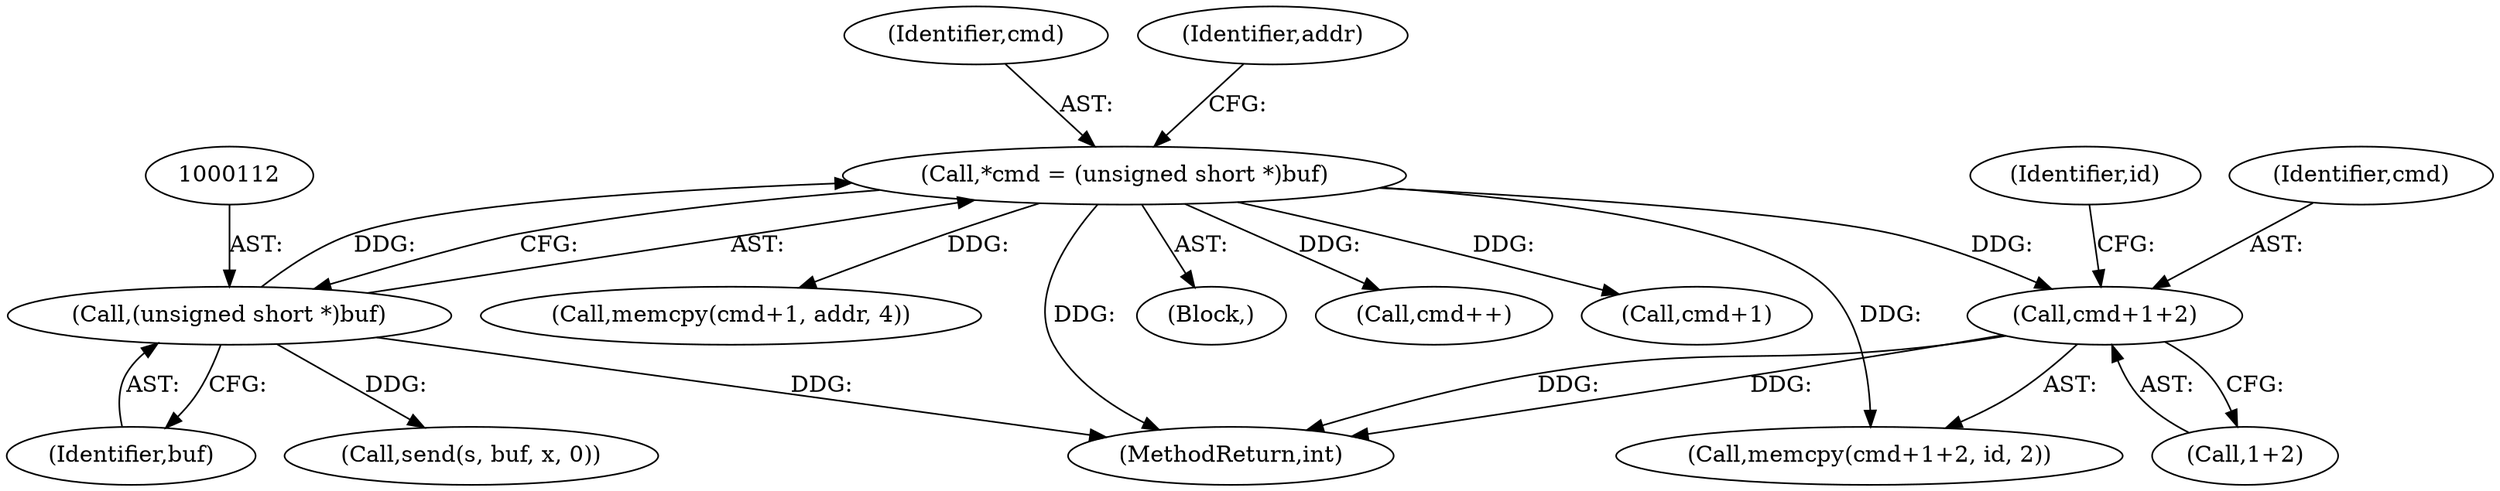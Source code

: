 digraph "0_aircrack-ng_da087238963c1239fdabd47dc1b65279605aca70@pointer" {
"1000168" [label="(Call,cmd+1+2)"];
"1000109" [label="(Call,*cmd = (unsigned short *)buf)"];
"1000111" [label="(Call,(unsigned short *)buf)"];
"1000109" [label="(Call,*cmd = (unsigned short *)buf)"];
"1000111" [label="(Call,(unsigned short *)buf)"];
"1000113" [label="(Identifier,buf)"];
"1000297" [label="(MethodReturn,int)"];
"1000106" [label="(Block,)"];
"1000110" [label="(Identifier,cmd)"];
"1000185" [label="(Call,send(s, buf, x, 0))"];
"1000168" [label="(Call,cmd+1+2)"];
"1000197" [label="(Call,cmd++)"];
"1000162" [label="(Call,cmd+1)"];
"1000170" [label="(Call,1+2)"];
"1000173" [label="(Identifier,id)"];
"1000169" [label="(Identifier,cmd)"];
"1000167" [label="(Call,memcpy(cmd+1+2, id, 2))"];
"1000117" [label="(Identifier,addr)"];
"1000161" [label="(Call,memcpy(cmd+1, addr, 4))"];
"1000168" -> "1000167"  [label="AST: "];
"1000168" -> "1000170"  [label="CFG: "];
"1000169" -> "1000168"  [label="AST: "];
"1000170" -> "1000168"  [label="AST: "];
"1000173" -> "1000168"  [label="CFG: "];
"1000168" -> "1000297"  [label="DDG: "];
"1000168" -> "1000297"  [label="DDG: "];
"1000109" -> "1000168"  [label="DDG: "];
"1000109" -> "1000106"  [label="AST: "];
"1000109" -> "1000111"  [label="CFG: "];
"1000110" -> "1000109"  [label="AST: "];
"1000111" -> "1000109"  [label="AST: "];
"1000117" -> "1000109"  [label="CFG: "];
"1000109" -> "1000297"  [label="DDG: "];
"1000111" -> "1000109"  [label="DDG: "];
"1000109" -> "1000161"  [label="DDG: "];
"1000109" -> "1000162"  [label="DDG: "];
"1000109" -> "1000167"  [label="DDG: "];
"1000109" -> "1000197"  [label="DDG: "];
"1000111" -> "1000113"  [label="CFG: "];
"1000112" -> "1000111"  [label="AST: "];
"1000113" -> "1000111"  [label="AST: "];
"1000111" -> "1000297"  [label="DDG: "];
"1000111" -> "1000185"  [label="DDG: "];
}
